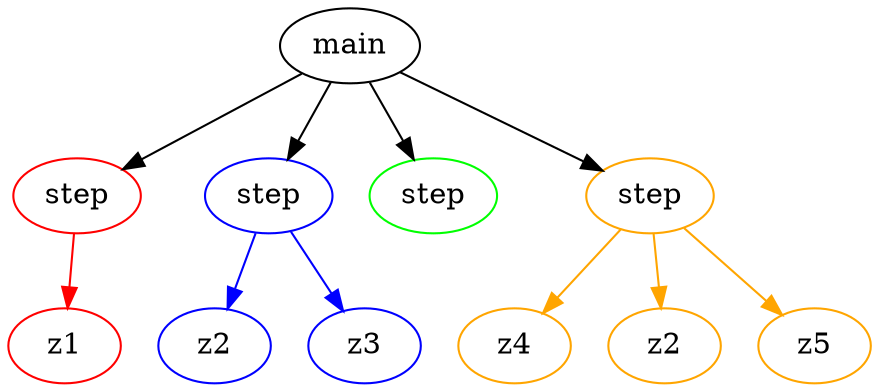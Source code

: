 digraph Scenario {
    node [shape = ellipse];
    0 [label = "main"];
    1 [label = "step", color="red"];
    2 [label = "z1", color="red"];
    3 [label = "step", color="blue"];
    4 [label = "z2", color="blue"];
    5 [label = "z3", color="blue"];
    6 [label = "step", color="green"];
    7 [label = "step", color="orange"];
    8 [label = "z4", color="orange"];
    9 [label = "z2", color="orange"];
    10 [label = "z5", color="orange"];
    0 -> 1;
    0 -> 3;
    0 -> 6;
    1 -> 2 [color="red"];
    3 -> 4 [color="blue"];
    3 -> 5 [color="blue"];
    0 -> 7;
    7 -> 8 [color="orange"];
    7 -> 9 [color="orange"];
    7 -> 10 [color="orange"];
}